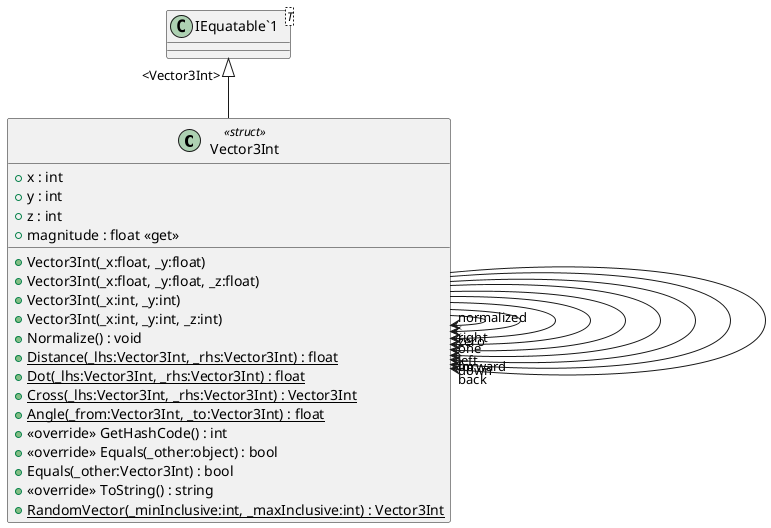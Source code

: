 @startuml
class Vector3Int <<struct>> {
    + x : int
    + y : int
    + z : int
    + Vector3Int(_x:float, _y:float)
    + Vector3Int(_x:float, _y:float, _z:float)
    + Vector3Int(_x:int, _y:int)
    + Vector3Int(_x:int, _y:int, _z:int)
    + magnitude : float <<get>>
    + Normalize() : void
    + {static} Distance(_lhs:Vector3Int, _rhs:Vector3Int) : float
    + {static} Dot(_lhs:Vector3Int, _rhs:Vector3Int) : float
    + {static} Cross(_lhs:Vector3Int, _rhs:Vector3Int) : Vector3Int
    + {static} Angle(_from:Vector3Int, _to:Vector3Int) : float
    + <<override>> GetHashCode() : int
    + <<override>> Equals(_other:object) : bool
    + Equals(_other:Vector3Int) : bool
    + <<override>> ToString() : string
    + {static} RandomVector(_minInclusive:int, _maxInclusive:int) : Vector3Int
}
class "IEquatable`1"<T> {
}
"IEquatable`1" "<Vector3Int>" <|-- Vector3Int
Vector3Int --> "normalized" Vector3Int
Vector3Int --> "zero" Vector3Int
Vector3Int --> "one" Vector3Int
Vector3Int --> "right" Vector3Int
Vector3Int --> "left" Vector3Int
Vector3Int --> "up" Vector3Int
Vector3Int --> "down" Vector3Int
Vector3Int --> "forward" Vector3Int
Vector3Int --> "back" Vector3Int
@enduml
